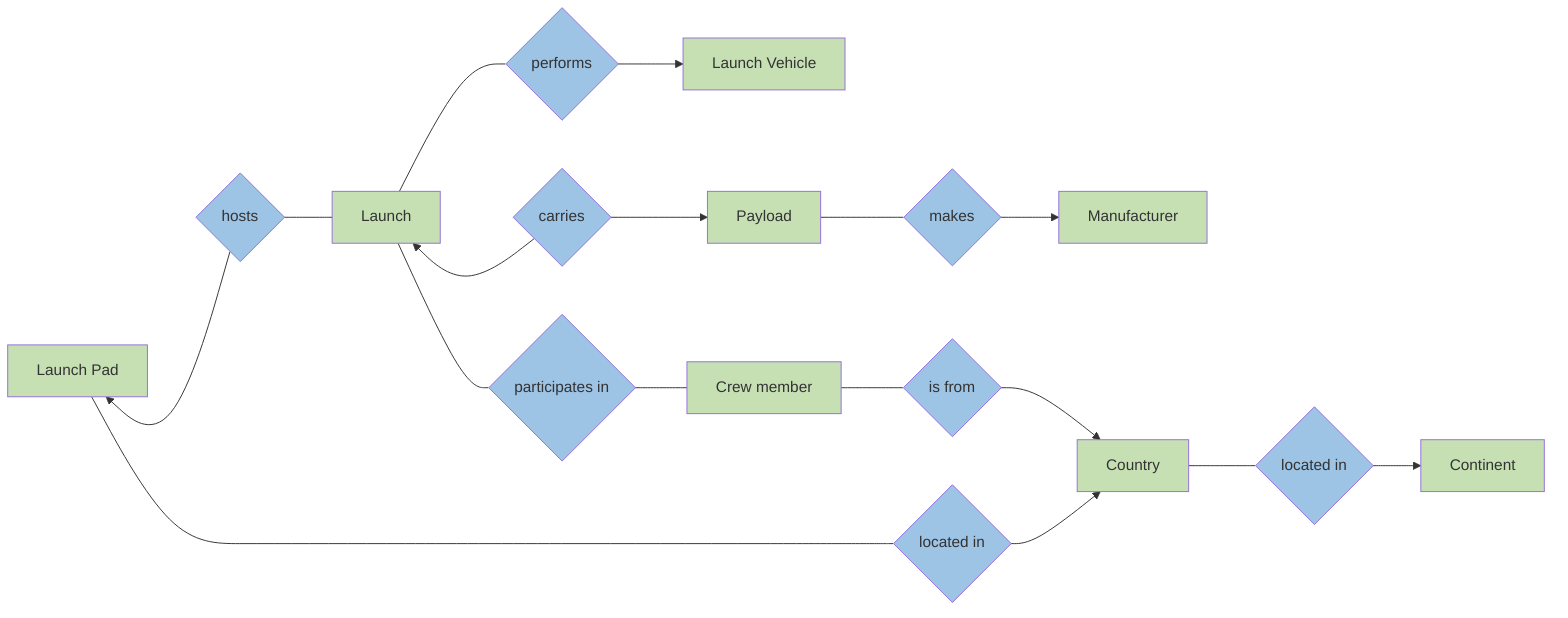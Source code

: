 graph LR
    %% ===
    %% LAUNCHPAD
    %% ---
    %% Rule: A launchpad hosts multiple launches over time, and each launch is hosted by exactly one launchpad. Therefore, Launchpads will be created in the database even before the first launch is hosted there.
    %% Rule: A launchpad is located in a country, and a country, in turn, is located on a continent.
    %% Rule: Each launchpad has a name and a location.
    LP[Launch Pad]:::entity ~~~ H{hosts}:::relation --> LP
    LP --- Lli{located in}:::relation

    %% ===
    %% LAUNCH
    %% ---
    %% Rule: A launch requires a launchpad that hosts it, a launch vehicle (the rocket), and the payload.
    %% Rule: For a launch, the date, time and name should be recorded as well as whether it is a crewed launch or not.
    %% Rule: Each launch is performed by a launch vehicle. The serial number for the launch vehicle should be recorded. A launch vehicle can perform multiple launches over time.
    H --- L[Launch]:::entity
    L --- Pl{performs}:::relation
    L ~~~ Cp{carries}:::relation --> L
    L --- Pa

    %% ===
    %% LAUNCH VEHICLE
    %% ---
    %% Rule: Each launch vehicle is of a specific launch vehicle type. The name, maximum thrust and whether it is reusable need to be recorded for the launch vehicle type.
    %% Rule: A specific manufacturer makes each launch vehicle type, and a manufacturer can make many different launch vehicle types.
    Pl --> LV[Launch Vehicle]:::entity

    %% ===
    %% PAYLOAD
    %% ---
    %% Rule: Each launch carries one payload, and a payload is only carried by one launch.
    Cp --> P[Payload]:::entity
    P --- Mk{makes}:::relation

    %% ===
    %% Manufacturer
    %% ---
    %% Rule: A manufacturer also makes each payload, and a manufacturer can make many different payloads over time.
    Mk --> M[Manufacturer]:::entity

    %% ===
    %% CREW
    %% ---
    %% Rule: Multiple crew members can be carried on a crewed launch, and each crew member can be carried on multiple launches over time.
    %% Rule: Each crew member has a nationality (the country they come from), and their name and surname also need to be recorded.
    %% Rule: Crew members can appear in the database before they launch for the first time
    Pa{participates in}:::relation --- C[Crew member]:::entity
    C --- If{is from}:::relation

    %% ===
    %% COUNTRY
    %% ---
    %% Rule: Each crew member has a nationality (the country they come from), and their name and surname also need to be recorded.
    %% Rule: A launchpad is located in a country, and a country, in turn, is located on a continent.
    If --> Cu
    Lli --> Cu
    Cu[Country]:::entity --- Li{located in}:::relation
    Li --> Co[Continent]:::entity

    %% ===
    %% STYLES
    %% ---
    classDef entity,weakEntity fill:#c6e0b4;
    classDef relation,weakRelation fill:#9dc3e5;
    classDef attr,subAttr,derAttr fill:#fbf49b;
    classDef subAttr,derAttr stroke:red;
    classDef derAttr stroke-dasharray: 10 5;
    classDef pk text-decoration: underline;
    %% optional attr links
    %% FIXME: change numbers to correct links below & uncomment
    %% linkStyle 1,4,26,39,45,51,65 stroke:red, stroke-dasharray: 10 5;